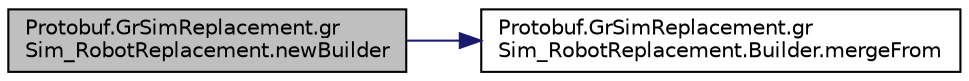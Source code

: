 digraph "Protobuf.GrSimReplacement.grSim_RobotReplacement.newBuilder"
{
 // INTERACTIVE_SVG=YES
  edge [fontname="Helvetica",fontsize="10",labelfontname="Helvetica",labelfontsize="10"];
  node [fontname="Helvetica",fontsize="10",shape=record];
  rankdir="LR";
  Node1 [label="Protobuf.GrSimReplacement.gr\lSim_RobotReplacement.newBuilder",height=0.2,width=0.4,color="black", fillcolor="grey75", style="filled", fontcolor="black"];
  Node1 -> Node2 [color="midnightblue",fontsize="10",style="solid",fontname="Helvetica"];
  Node2 [label="Protobuf.GrSimReplacement.gr\lSim_RobotReplacement.Builder.mergeFrom",height=0.2,width=0.4,color="black", fillcolor="white", style="filled",URL="$df/d41/class_protobuf_1_1_gr_sim_replacement_1_1gr_sim___robot_replacement_1_1_builder.html#a90114b65db77d29f67a9512381a1309c"];
}
